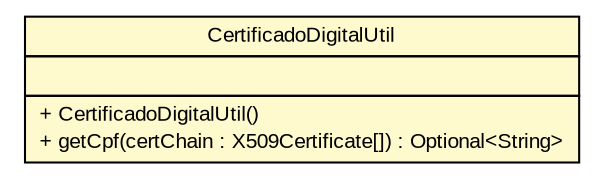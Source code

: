 #!/usr/local/bin/dot
#
# Class diagram 
# Generated by UMLGraph version R5_6 (http://www.umlgraph.org/)
#

digraph G {
	edge [fontname="arial",fontsize=10,labelfontname="arial",labelfontsize=10];
	node [fontname="arial",fontsize=10,shape=plaintext];
	nodesep=0.25;
	ranksep=0.5;
	// br.gov.to.sefaz.util.certificado.CertificadoDigitalUtil
	c60528 [label=<<table title="br.gov.to.sefaz.util.certificado.CertificadoDigitalUtil" border="0" cellborder="1" cellspacing="0" cellpadding="2" port="p" bgcolor="lemonChiffon" href="./CertificadoDigitalUtil.html">
		<tr><td><table border="0" cellspacing="0" cellpadding="1">
<tr><td align="center" balign="center"> CertificadoDigitalUtil </td></tr>
		</table></td></tr>
		<tr><td><table border="0" cellspacing="0" cellpadding="1">
<tr><td align="left" balign="left">  </td></tr>
		</table></td></tr>
		<tr><td><table border="0" cellspacing="0" cellpadding="1">
<tr><td align="left" balign="left"> + CertificadoDigitalUtil() </td></tr>
<tr><td align="left" balign="left"> + getCpf(certChain : X509Certificate[]) : Optional&lt;String&gt; </td></tr>
		</table></td></tr>
		</table>>, URL="./CertificadoDigitalUtil.html", fontname="arial", fontcolor="black", fontsize=10.0];
}

